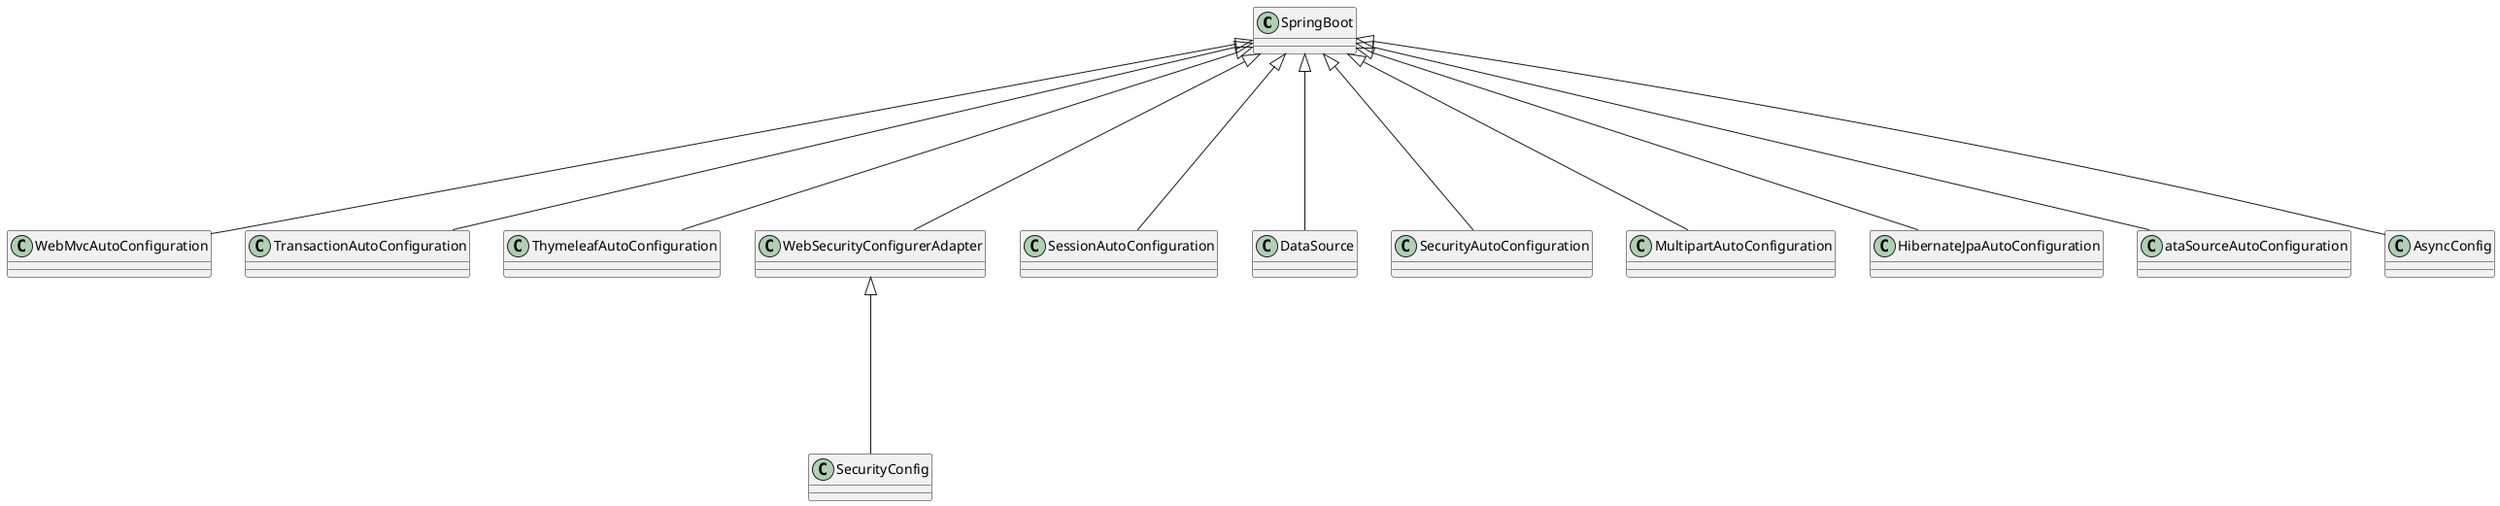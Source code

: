 @startuml

SpringBoot<|---- WebMvcAutoConfiguration
SpringBoot<|---- TransactionAutoConfiguration
SpringBoot<|---- ThymeleafAutoConfiguration
SpringBoot<|----WebSecurityConfigurerAdapter
WebSecurityConfigurerAdapter<|----SecurityConfig
SpringBoot<|---- SessionAutoConfiguration
SpringBoot<|---- DataSource
SpringBoot<|----SecurityAutoConfiguration
SpringBoot<|----MultipartAutoConfiguration
SpringBoot<|----HibernateJpaAutoConfiguration
SpringBoot<|----DataSourceAutoConfiguration
SpringBoot<|----AsyncConfig
@enduml